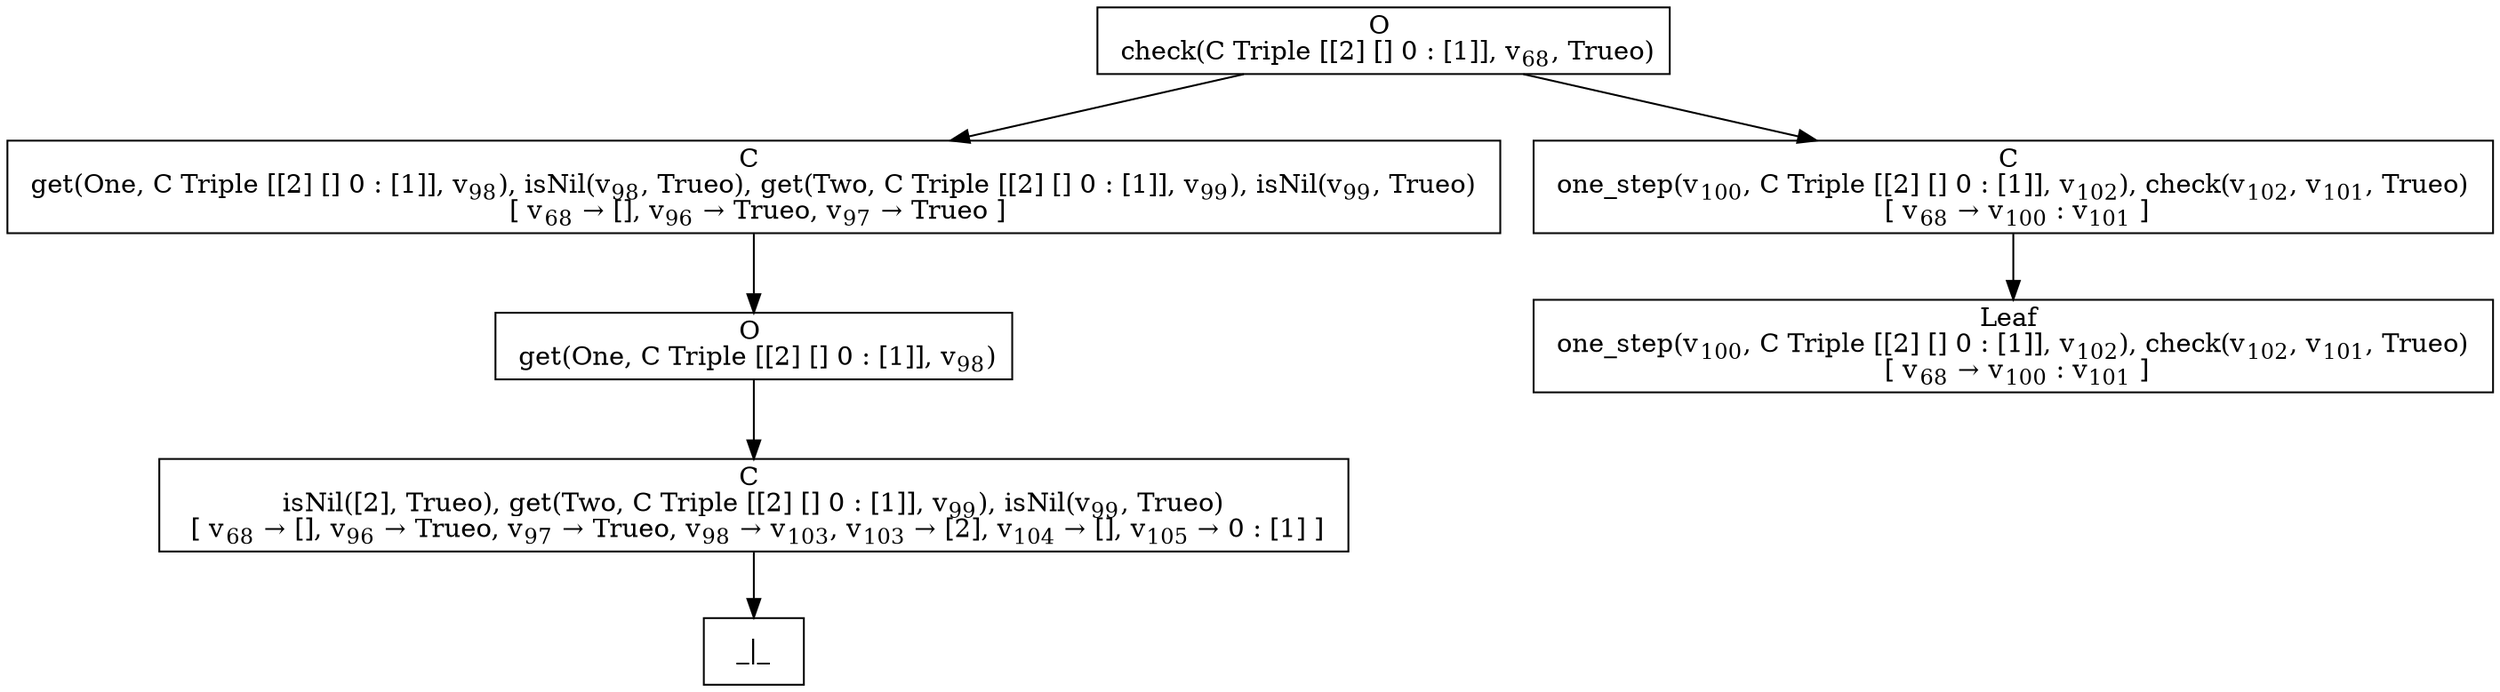 digraph {
    graph [rankdir=TB
          ,bgcolor=transparent];
    node [shape=box
         ,fillcolor=white
         ,style=filled];
    0 [label=<O <BR/> check(C Triple [[2] [] 0 : [1]], v<SUB>68</SUB>, Trueo)>];
    1 [label=<C <BR/> get(One, C Triple [[2] [] 0 : [1]], v<SUB>98</SUB>), isNil(v<SUB>98</SUB>, Trueo), get(Two, C Triple [[2] [] 0 : [1]], v<SUB>99</SUB>), isNil(v<SUB>99</SUB>, Trueo) <BR/>  [ v<SUB>68</SUB> &rarr; [], v<SUB>96</SUB> &rarr; Trueo, v<SUB>97</SUB> &rarr; Trueo ] >];
    2 [label=<C <BR/> one_step(v<SUB>100</SUB>, C Triple [[2] [] 0 : [1]], v<SUB>102</SUB>), check(v<SUB>102</SUB>, v<SUB>101</SUB>, Trueo) <BR/>  [ v<SUB>68</SUB> &rarr; v<SUB>100</SUB> : v<SUB>101</SUB> ] >];
    3 [label=<O <BR/> get(One, C Triple [[2] [] 0 : [1]], v<SUB>98</SUB>)>];
    4 [label=<C <BR/> isNil([2], Trueo), get(Two, C Triple [[2] [] 0 : [1]], v<SUB>99</SUB>), isNil(v<SUB>99</SUB>, Trueo) <BR/>  [ v<SUB>68</SUB> &rarr; [], v<SUB>96</SUB> &rarr; Trueo, v<SUB>97</SUB> &rarr; Trueo, v<SUB>98</SUB> &rarr; v<SUB>103</SUB>, v<SUB>103</SUB> &rarr; [2], v<SUB>104</SUB> &rarr; [], v<SUB>105</SUB> &rarr; 0 : [1] ] >];
    5 [label=<_|_>];
    6 [label=<Leaf <BR/> one_step(v<SUB>100</SUB>, C Triple [[2] [] 0 : [1]], v<SUB>102</SUB>), check(v<SUB>102</SUB>, v<SUB>101</SUB>, Trueo) <BR/>  [ v<SUB>68</SUB> &rarr; v<SUB>100</SUB> : v<SUB>101</SUB> ] >];
    0 -> 1 [label=""];
    0 -> 2 [label=""];
    1 -> 3 [label=""];
    2 -> 6 [label=""];
    3 -> 4 [label=""];
    4 -> 5 [label=""];
}